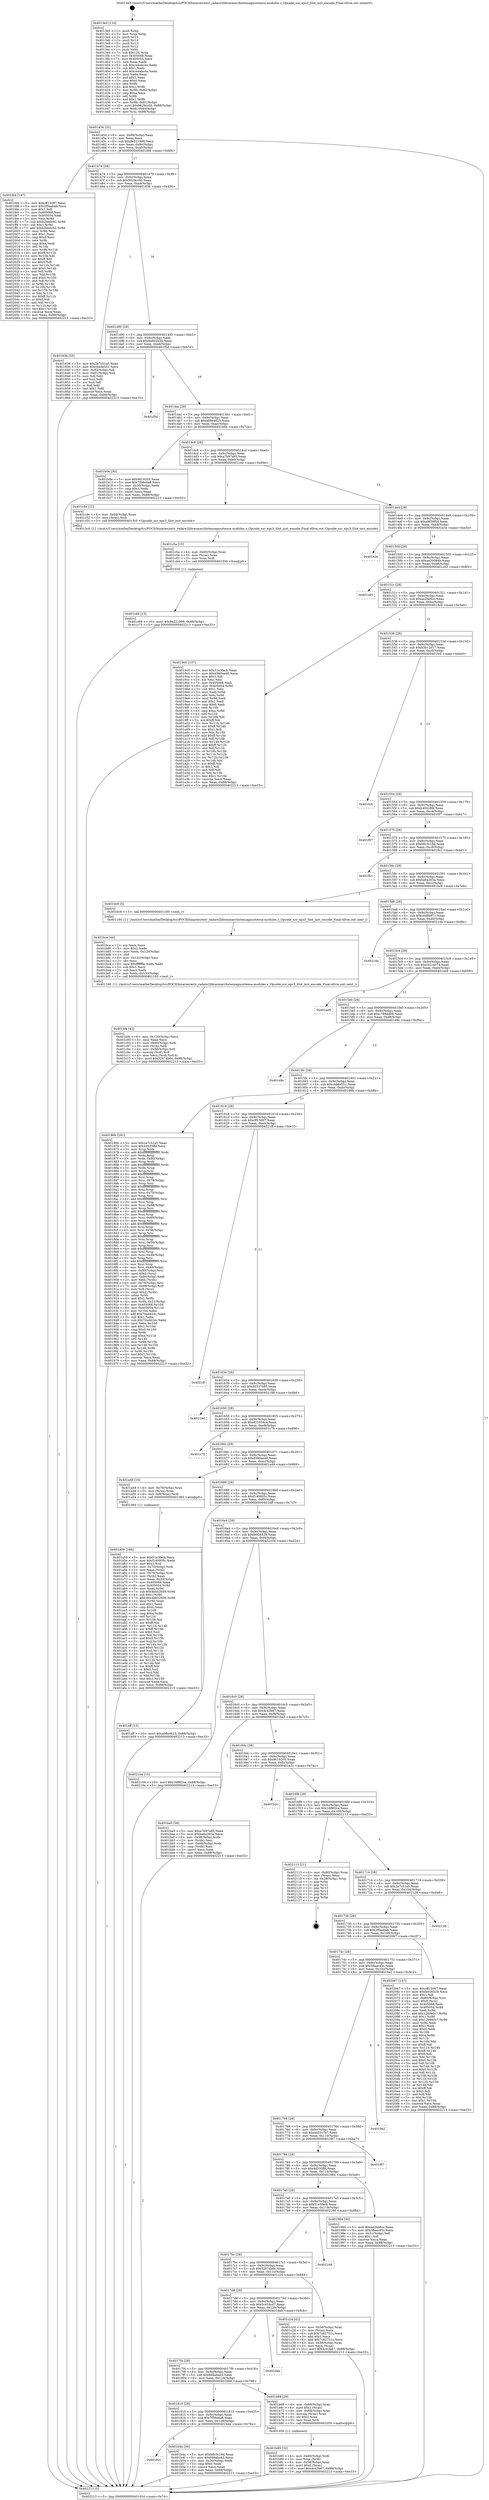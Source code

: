 digraph "0x4013e0" {
  label = "0x4013e0 (/mnt/c/Users/mathe/Desktop/tcc/POCII/binaries/extr_radare2librasmarchxtensagnuxtensa-modules.c_Opcode_xsr_epc3_Slot_inst_encode_Final-ollvm.out::main(0))"
  labelloc = "t"
  node[shape=record]

  Entry [label="",width=0.3,height=0.3,shape=circle,fillcolor=black,style=filled]
  "0x401454" [label="{
     0x401454 [32]\l
     | [instrs]\l
     &nbsp;&nbsp;0x401454 \<+6\>: mov -0x88(%rbp),%eax\l
     &nbsp;&nbsp;0x40145a \<+2\>: mov %eax,%ecx\l
     &nbsp;&nbsp;0x40145c \<+6\>: sub $0x8e221999,%ecx\l
     &nbsp;&nbsp;0x401462 \<+6\>: mov %eax,-0x9c(%rbp)\l
     &nbsp;&nbsp;0x401468 \<+6\>: mov %ecx,-0xa0(%rbp)\l
     &nbsp;&nbsp;0x40146e \<+6\>: je 0000000000401fd4 \<main+0xbf4\>\l
  }"]
  "0x401fd4" [label="{
     0x401fd4 [147]\l
     | [instrs]\l
     &nbsp;&nbsp;0x401fd4 \<+5\>: mov $0xcff15097,%eax\l
     &nbsp;&nbsp;0x401fd9 \<+5\>: mov $0x2f0aabab,%ecx\l
     &nbsp;&nbsp;0x401fde \<+2\>: mov $0x1,%dl\l
     &nbsp;&nbsp;0x401fe0 \<+7\>: mov 0x405068,%esi\l
     &nbsp;&nbsp;0x401fe7 \<+7\>: mov 0x405054,%edi\l
     &nbsp;&nbsp;0x401fee \<+3\>: mov %esi,%r8d\l
     &nbsp;&nbsp;0x401ff1 \<+7\>: sub $0xb2bbdcb2,%r8d\l
     &nbsp;&nbsp;0x401ff8 \<+4\>: sub $0x1,%r8d\l
     &nbsp;&nbsp;0x401ffc \<+7\>: add $0xb2bbdcb2,%r8d\l
     &nbsp;&nbsp;0x402003 \<+4\>: imul %r8d,%esi\l
     &nbsp;&nbsp;0x402007 \<+3\>: and $0x1,%esi\l
     &nbsp;&nbsp;0x40200a \<+3\>: cmp $0x0,%esi\l
     &nbsp;&nbsp;0x40200d \<+4\>: sete %r9b\l
     &nbsp;&nbsp;0x402011 \<+3\>: cmp $0xa,%edi\l
     &nbsp;&nbsp;0x402014 \<+4\>: setl %r10b\l
     &nbsp;&nbsp;0x402018 \<+3\>: mov %r9b,%r11b\l
     &nbsp;&nbsp;0x40201b \<+4\>: xor $0xff,%r11b\l
     &nbsp;&nbsp;0x40201f \<+3\>: mov %r10b,%bl\l
     &nbsp;&nbsp;0x402022 \<+3\>: xor $0xff,%bl\l
     &nbsp;&nbsp;0x402025 \<+3\>: xor $0x0,%dl\l
     &nbsp;&nbsp;0x402028 \<+3\>: mov %r11b,%r14b\l
     &nbsp;&nbsp;0x40202b \<+4\>: and $0x0,%r14b\l
     &nbsp;&nbsp;0x40202f \<+3\>: and %dl,%r9b\l
     &nbsp;&nbsp;0x402032 \<+3\>: mov %bl,%r15b\l
     &nbsp;&nbsp;0x402035 \<+4\>: and $0x0,%r15b\l
     &nbsp;&nbsp;0x402039 \<+3\>: and %dl,%r10b\l
     &nbsp;&nbsp;0x40203c \<+3\>: or %r9b,%r14b\l
     &nbsp;&nbsp;0x40203f \<+3\>: or %r10b,%r15b\l
     &nbsp;&nbsp;0x402042 \<+3\>: xor %r15b,%r14b\l
     &nbsp;&nbsp;0x402045 \<+3\>: or %bl,%r11b\l
     &nbsp;&nbsp;0x402048 \<+4\>: xor $0xff,%r11b\l
     &nbsp;&nbsp;0x40204c \<+3\>: or $0x0,%dl\l
     &nbsp;&nbsp;0x40204f \<+3\>: and %dl,%r11b\l
     &nbsp;&nbsp;0x402052 \<+3\>: or %r11b,%r14b\l
     &nbsp;&nbsp;0x402055 \<+4\>: test $0x1,%r14b\l
     &nbsp;&nbsp;0x402059 \<+3\>: cmovne %ecx,%eax\l
     &nbsp;&nbsp;0x40205c \<+6\>: mov %eax,-0x88(%rbp)\l
     &nbsp;&nbsp;0x402062 \<+5\>: jmp 0000000000402213 \<main+0xe33\>\l
  }"]
  "0x401474" [label="{
     0x401474 [28]\l
     | [instrs]\l
     &nbsp;&nbsp;0x401474 \<+5\>: jmp 0000000000401479 \<main+0x99\>\l
     &nbsp;&nbsp;0x401479 \<+6\>: mov -0x9c(%rbp),%eax\l
     &nbsp;&nbsp;0x40147f \<+5\>: sub $0x9629cc60,%eax\l
     &nbsp;&nbsp;0x401484 \<+6\>: mov %eax,-0xa4(%rbp)\l
     &nbsp;&nbsp;0x40148a \<+6\>: je 0000000000401836 \<main+0x456\>\l
  }"]
  Exit [label="",width=0.3,height=0.3,shape=circle,fillcolor=black,style=filled,peripheries=2]
  "0x401836" [label="{
     0x401836 [53]\l
     | [instrs]\l
     &nbsp;&nbsp;0x401836 \<+5\>: mov $0x2e7c51a5,%eax\l
     &nbsp;&nbsp;0x40183b \<+5\>: mov $0xcbbde551,%ecx\l
     &nbsp;&nbsp;0x401840 \<+6\>: mov -0x82(%rbp),%dl\l
     &nbsp;&nbsp;0x401846 \<+7\>: mov -0x81(%rbp),%sil\l
     &nbsp;&nbsp;0x40184d \<+3\>: mov %dl,%dil\l
     &nbsp;&nbsp;0x401850 \<+3\>: and %sil,%dil\l
     &nbsp;&nbsp;0x401853 \<+3\>: xor %sil,%dl\l
     &nbsp;&nbsp;0x401856 \<+3\>: or %dl,%dil\l
     &nbsp;&nbsp;0x401859 \<+4\>: test $0x1,%dil\l
     &nbsp;&nbsp;0x40185d \<+3\>: cmovne %ecx,%eax\l
     &nbsp;&nbsp;0x401860 \<+6\>: mov %eax,-0x88(%rbp)\l
     &nbsp;&nbsp;0x401866 \<+5\>: jmp 0000000000402213 \<main+0xe33\>\l
  }"]
  "0x401490" [label="{
     0x401490 [28]\l
     | [instrs]\l
     &nbsp;&nbsp;0x401490 \<+5\>: jmp 0000000000401495 \<main+0xb5\>\l
     &nbsp;&nbsp;0x401495 \<+6\>: mov -0x9c(%rbp),%eax\l
     &nbsp;&nbsp;0x40149b \<+5\>: sub $0x9a802b3b,%eax\l
     &nbsp;&nbsp;0x4014a0 \<+6\>: mov %eax,-0xa8(%rbp)\l
     &nbsp;&nbsp;0x4014a6 \<+6\>: je 0000000000401f5d \<main+0xb7d\>\l
  }"]
  "0x402213" [label="{
     0x402213 [5]\l
     | [instrs]\l
     &nbsp;&nbsp;0x402213 \<+5\>: jmp 0000000000401454 \<main+0x74\>\l
  }"]
  "0x4013e0" [label="{
     0x4013e0 [116]\l
     | [instrs]\l
     &nbsp;&nbsp;0x4013e0 \<+1\>: push %rbp\l
     &nbsp;&nbsp;0x4013e1 \<+3\>: mov %rsp,%rbp\l
     &nbsp;&nbsp;0x4013e4 \<+2\>: push %r15\l
     &nbsp;&nbsp;0x4013e6 \<+2\>: push %r14\l
     &nbsp;&nbsp;0x4013e8 \<+2\>: push %r13\l
     &nbsp;&nbsp;0x4013ea \<+2\>: push %r12\l
     &nbsp;&nbsp;0x4013ec \<+1\>: push %rbx\l
     &nbsp;&nbsp;0x4013ed \<+7\>: sub $0x128,%rsp\l
     &nbsp;&nbsp;0x4013f4 \<+7\>: mov 0x405068,%eax\l
     &nbsp;&nbsp;0x4013fb \<+7\>: mov 0x405054,%ecx\l
     &nbsp;&nbsp;0x401402 \<+2\>: mov %eax,%edx\l
     &nbsp;&nbsp;0x401404 \<+6\>: sub $0xce4abc4a,%edx\l
     &nbsp;&nbsp;0x40140a \<+3\>: sub $0x1,%edx\l
     &nbsp;&nbsp;0x40140d \<+6\>: add $0xce4abc4a,%edx\l
     &nbsp;&nbsp;0x401413 \<+3\>: imul %edx,%eax\l
     &nbsp;&nbsp;0x401416 \<+3\>: and $0x1,%eax\l
     &nbsp;&nbsp;0x401419 \<+3\>: cmp $0x0,%eax\l
     &nbsp;&nbsp;0x40141c \<+4\>: sete %r8b\l
     &nbsp;&nbsp;0x401420 \<+4\>: and $0x1,%r8b\l
     &nbsp;&nbsp;0x401424 \<+7\>: mov %r8b,-0x82(%rbp)\l
     &nbsp;&nbsp;0x40142b \<+3\>: cmp $0xa,%ecx\l
     &nbsp;&nbsp;0x40142e \<+4\>: setl %r8b\l
     &nbsp;&nbsp;0x401432 \<+4\>: and $0x1,%r8b\l
     &nbsp;&nbsp;0x401436 \<+7\>: mov %r8b,-0x81(%rbp)\l
     &nbsp;&nbsp;0x40143d \<+10\>: movl $0x9629cc60,-0x88(%rbp)\l
     &nbsp;&nbsp;0x401447 \<+6\>: mov %edi,-0x8c(%rbp)\l
     &nbsp;&nbsp;0x40144d \<+7\>: mov %rsi,-0x98(%rbp)\l
  }"]
  "0x401c69" [label="{
     0x401c69 [15]\l
     | [instrs]\l
     &nbsp;&nbsp;0x401c69 \<+10\>: movl $0x8e221999,-0x88(%rbp)\l
     &nbsp;&nbsp;0x401c73 \<+5\>: jmp 0000000000402213 \<main+0xe33\>\l
  }"]
  "0x401f5d" [label="{
     0x401f5d\l
  }", style=dashed]
  "0x4014ac" [label="{
     0x4014ac [28]\l
     | [instrs]\l
     &nbsp;&nbsp;0x4014ac \<+5\>: jmp 00000000004014b1 \<main+0xd1\>\l
     &nbsp;&nbsp;0x4014b1 \<+6\>: mov -0x9c(%rbp),%eax\l
     &nbsp;&nbsp;0x4014b7 \<+5\>: sub $0xa08e4623,%eax\l
     &nbsp;&nbsp;0x4014bc \<+6\>: mov %eax,-0xac(%rbp)\l
     &nbsp;&nbsp;0x4014c2 \<+6\>: je 0000000000401b0e \<main+0x72e\>\l
  }"]
  "0x401c5a" [label="{
     0x401c5a [15]\l
     | [instrs]\l
     &nbsp;&nbsp;0x401c5a \<+4\>: mov -0x60(%rbp),%rax\l
     &nbsp;&nbsp;0x401c5e \<+3\>: mov (%rax),%rax\l
     &nbsp;&nbsp;0x401c61 \<+3\>: mov %rax,%rdi\l
     &nbsp;&nbsp;0x401c64 \<+5\>: call 0000000000401030 \<free@plt\>\l
     | [calls]\l
     &nbsp;&nbsp;0x401030 \{1\} (unknown)\l
  }"]
  "0x401b0e" [label="{
     0x401b0e [30]\l
     | [instrs]\l
     &nbsp;&nbsp;0x401b0e \<+5\>: mov $0x9619205,%eax\l
     &nbsp;&nbsp;0x401b13 \<+5\>: mov $0x7f56e6a8,%ecx\l
     &nbsp;&nbsp;0x401b18 \<+3\>: mov -0x30(%rbp),%edx\l
     &nbsp;&nbsp;0x401b1b \<+3\>: cmp $0x1,%edx\l
     &nbsp;&nbsp;0x401b1e \<+3\>: cmovl %ecx,%eax\l
     &nbsp;&nbsp;0x401b21 \<+6\>: mov %eax,-0x88(%rbp)\l
     &nbsp;&nbsp;0x401b27 \<+5\>: jmp 0000000000402213 \<main+0xe33\>\l
  }"]
  "0x4014c8" [label="{
     0x4014c8 [28]\l
     | [instrs]\l
     &nbsp;&nbsp;0x4014c8 \<+5\>: jmp 00000000004014cd \<main+0xed\>\l
     &nbsp;&nbsp;0x4014cd \<+6\>: mov -0x9c(%rbp),%eax\l
     &nbsp;&nbsp;0x4014d3 \<+5\>: sub $0xa7b97a85,%eax\l
     &nbsp;&nbsp;0x4014d8 \<+6\>: mov %eax,-0xb0(%rbp)\l
     &nbsp;&nbsp;0x4014de \<+6\>: je 0000000000401c4e \<main+0x86e\>\l
  }"]
  "0x401bfa" [label="{
     0x401bfa [42]\l
     | [instrs]\l
     &nbsp;&nbsp;0x401bfa \<+6\>: mov -0x130(%rbp),%ecx\l
     &nbsp;&nbsp;0x401c00 \<+3\>: imul %eax,%ecx\l
     &nbsp;&nbsp;0x401c03 \<+4\>: mov -0x60(%rbp),%rdi\l
     &nbsp;&nbsp;0x401c07 \<+3\>: mov (%rdi),%rdi\l
     &nbsp;&nbsp;0x401c0a \<+4\>: mov -0x58(%rbp),%r8\l
     &nbsp;&nbsp;0x401c0e \<+3\>: movslq (%r8),%r8\l
     &nbsp;&nbsp;0x401c11 \<+4\>: mov %ecx,(%rdi,%r8,4)\l
     &nbsp;&nbsp;0x401c15 \<+10\>: movl $0x52674b6c,-0x88(%rbp)\l
     &nbsp;&nbsp;0x401c1f \<+5\>: jmp 0000000000402213 \<main+0xe33\>\l
  }"]
  "0x401c4e" [label="{
     0x401c4e [12]\l
     | [instrs]\l
     &nbsp;&nbsp;0x401c4e \<+4\>: mov -0x60(%rbp),%rax\l
     &nbsp;&nbsp;0x401c52 \<+3\>: mov (%rax),%rdi\l
     &nbsp;&nbsp;0x401c55 \<+5\>: call 00000000004013c0 \<Opcode_xsr_epc3_Slot_inst_encode\>\l
     | [calls]\l
     &nbsp;&nbsp;0x4013c0 \{1\} (/mnt/c/Users/mathe/Desktop/tcc/POCII/binaries/extr_radare2librasmarchxtensagnuxtensa-modules.c_Opcode_xsr_epc3_Slot_inst_encode_Final-ollvm.out::Opcode_xsr_epc3_Slot_inst_encode)\l
  }"]
  "0x4014e4" [label="{
     0x4014e4 [28]\l
     | [instrs]\l
     &nbsp;&nbsp;0x4014e4 \<+5\>: jmp 00000000004014e9 \<main+0x109\>\l
     &nbsp;&nbsp;0x4014e9 \<+6\>: mov -0x9c(%rbp),%eax\l
     &nbsp;&nbsp;0x4014ef \<+5\>: sub $0xa9f38f5d,%eax\l
     &nbsp;&nbsp;0x4014f4 \<+6\>: mov %eax,-0xb4(%rbp)\l
     &nbsp;&nbsp;0x4014fa \<+6\>: je 0000000000401e3e \<main+0xa5e\>\l
  }"]
  "0x401bce" [label="{
     0x401bce [44]\l
     | [instrs]\l
     &nbsp;&nbsp;0x401bce \<+2\>: xor %ecx,%ecx\l
     &nbsp;&nbsp;0x401bd0 \<+5\>: mov $0x2,%edx\l
     &nbsp;&nbsp;0x401bd5 \<+6\>: mov %edx,-0x12c(%rbp)\l
     &nbsp;&nbsp;0x401bdb \<+1\>: cltd\l
     &nbsp;&nbsp;0x401bdc \<+6\>: mov -0x12c(%rbp),%esi\l
     &nbsp;&nbsp;0x401be2 \<+2\>: idiv %esi\l
     &nbsp;&nbsp;0x401be4 \<+6\>: imul $0xfffffffe,%edx,%edx\l
     &nbsp;&nbsp;0x401bea \<+3\>: sub $0x1,%ecx\l
     &nbsp;&nbsp;0x401bed \<+2\>: sub %ecx,%edx\l
     &nbsp;&nbsp;0x401bef \<+6\>: mov %edx,-0x130(%rbp)\l
     &nbsp;&nbsp;0x401bf5 \<+5\>: call 0000000000401160 \<next_i\>\l
     | [calls]\l
     &nbsp;&nbsp;0x401160 \{1\} (/mnt/c/Users/mathe/Desktop/tcc/POCII/binaries/extr_radare2librasmarchxtensagnuxtensa-modules.c_Opcode_xsr_epc3_Slot_inst_encode_Final-ollvm.out::next_i)\l
  }"]
  "0x401e3e" [label="{
     0x401e3e\l
  }", style=dashed]
  "0x401500" [label="{
     0x401500 [28]\l
     | [instrs]\l
     &nbsp;&nbsp;0x401500 \<+5\>: jmp 0000000000401505 \<main+0x125\>\l
     &nbsp;&nbsp;0x401505 \<+6\>: mov -0x9c(%rbp),%eax\l
     &nbsp;&nbsp;0x40150b \<+5\>: sub $0xae20084b,%eax\l
     &nbsp;&nbsp;0x401510 \<+6\>: mov %eax,-0xb8(%rbp)\l
     &nbsp;&nbsp;0x401516 \<+6\>: je 0000000000401cd3 \<main+0x8f3\>\l
  }"]
  "0x401b85" [label="{
     0x401b85 [32]\l
     | [instrs]\l
     &nbsp;&nbsp;0x401b85 \<+4\>: mov -0x60(%rbp),%rdi\l
     &nbsp;&nbsp;0x401b89 \<+3\>: mov %rax,(%rdi)\l
     &nbsp;&nbsp;0x401b8c \<+4\>: mov -0x58(%rbp),%rax\l
     &nbsp;&nbsp;0x401b90 \<+6\>: movl $0x0,(%rax)\l
     &nbsp;&nbsp;0x401b96 \<+10\>: movl $0x4c43b67,-0x88(%rbp)\l
     &nbsp;&nbsp;0x401ba0 \<+5\>: jmp 0000000000402213 \<main+0xe33\>\l
  }"]
  "0x401cd3" [label="{
     0x401cd3\l
  }", style=dashed]
  "0x40151c" [label="{
     0x40151c [28]\l
     | [instrs]\l
     &nbsp;&nbsp;0x40151c \<+5\>: jmp 0000000000401521 \<main+0x141\>\l
     &nbsp;&nbsp;0x401521 \<+6\>: mov -0x9c(%rbp),%eax\l
     &nbsp;&nbsp;0x401527 \<+5\>: sub $0xae2bb6cc,%eax\l
     &nbsp;&nbsp;0x40152c \<+6\>: mov %eax,-0xbc(%rbp)\l
     &nbsp;&nbsp;0x401532 \<+6\>: je 00000000004019c0 \<main+0x5e0\>\l
  }"]
  "0x40182c" [label="{
     0x40182c\l
  }", style=dashed]
  "0x4019c0" [label="{
     0x4019c0 [137]\l
     | [instrs]\l
     &nbsp;&nbsp;0x4019c0 \<+5\>: mov $0x51e3facb,%eax\l
     &nbsp;&nbsp;0x4019c5 \<+5\>: mov $0xd390aa48,%ecx\l
     &nbsp;&nbsp;0x4019ca \<+2\>: mov $0x1,%dl\l
     &nbsp;&nbsp;0x4019cc \<+2\>: xor %esi,%esi\l
     &nbsp;&nbsp;0x4019ce \<+7\>: mov 0x405068,%edi\l
     &nbsp;&nbsp;0x4019d5 \<+8\>: mov 0x405054,%r8d\l
     &nbsp;&nbsp;0x4019dd \<+3\>: sub $0x1,%esi\l
     &nbsp;&nbsp;0x4019e0 \<+3\>: mov %edi,%r9d\l
     &nbsp;&nbsp;0x4019e3 \<+3\>: add %esi,%r9d\l
     &nbsp;&nbsp;0x4019e6 \<+4\>: imul %r9d,%edi\l
     &nbsp;&nbsp;0x4019ea \<+3\>: and $0x1,%edi\l
     &nbsp;&nbsp;0x4019ed \<+3\>: cmp $0x0,%edi\l
     &nbsp;&nbsp;0x4019f0 \<+4\>: sete %r10b\l
     &nbsp;&nbsp;0x4019f4 \<+4\>: cmp $0xa,%r8d\l
     &nbsp;&nbsp;0x4019f8 \<+4\>: setl %r11b\l
     &nbsp;&nbsp;0x4019fc \<+3\>: mov %r10b,%bl\l
     &nbsp;&nbsp;0x4019ff \<+3\>: xor $0xff,%bl\l
     &nbsp;&nbsp;0x401a02 \<+3\>: mov %r11b,%r14b\l
     &nbsp;&nbsp;0x401a05 \<+4\>: xor $0xff,%r14b\l
     &nbsp;&nbsp;0x401a09 \<+3\>: xor $0x1,%dl\l
     &nbsp;&nbsp;0x401a0c \<+3\>: mov %bl,%r15b\l
     &nbsp;&nbsp;0x401a0f \<+4\>: and $0xff,%r15b\l
     &nbsp;&nbsp;0x401a13 \<+3\>: and %dl,%r10b\l
     &nbsp;&nbsp;0x401a16 \<+3\>: mov %r14b,%r12b\l
     &nbsp;&nbsp;0x401a19 \<+4\>: and $0xff,%r12b\l
     &nbsp;&nbsp;0x401a1d \<+3\>: and %dl,%r11b\l
     &nbsp;&nbsp;0x401a20 \<+3\>: or %r10b,%r15b\l
     &nbsp;&nbsp;0x401a23 \<+3\>: or %r11b,%r12b\l
     &nbsp;&nbsp;0x401a26 \<+3\>: xor %r12b,%r15b\l
     &nbsp;&nbsp;0x401a29 \<+3\>: or %r14b,%bl\l
     &nbsp;&nbsp;0x401a2c \<+3\>: xor $0xff,%bl\l
     &nbsp;&nbsp;0x401a2f \<+3\>: or $0x1,%dl\l
     &nbsp;&nbsp;0x401a32 \<+2\>: and %dl,%bl\l
     &nbsp;&nbsp;0x401a34 \<+3\>: or %bl,%r15b\l
     &nbsp;&nbsp;0x401a37 \<+4\>: test $0x1,%r15b\l
     &nbsp;&nbsp;0x401a3b \<+3\>: cmovne %ecx,%eax\l
     &nbsp;&nbsp;0x401a3e \<+6\>: mov %eax,-0x88(%rbp)\l
     &nbsp;&nbsp;0x401a44 \<+5\>: jmp 0000000000402213 \<main+0xe33\>\l
  }"]
  "0x401538" [label="{
     0x401538 [28]\l
     | [instrs]\l
     &nbsp;&nbsp;0x401538 \<+5\>: jmp 000000000040153d \<main+0x15d\>\l
     &nbsp;&nbsp;0x40153d \<+6\>: mov -0x9c(%rbp),%eax\l
     &nbsp;&nbsp;0x401543 \<+5\>: sub $0xb3b12d17,%eax\l
     &nbsp;&nbsp;0x401548 \<+6\>: mov %eax,-0xc0(%rbp)\l
     &nbsp;&nbsp;0x40154e \<+6\>: je 0000000000401fc0 \<main+0xbe0\>\l
  }"]
  "0x401b4a" [label="{
     0x401b4a [30]\l
     | [instrs]\l
     &nbsp;&nbsp;0x401b4a \<+5\>: mov $0xb8c3c16d,%eax\l
     &nbsp;&nbsp;0x401b4f \<+5\>: mov $0x668aba43,%ecx\l
     &nbsp;&nbsp;0x401b54 \<+3\>: mov -0x30(%rbp),%edx\l
     &nbsp;&nbsp;0x401b57 \<+3\>: cmp $0x0,%edx\l
     &nbsp;&nbsp;0x401b5a \<+3\>: cmove %ecx,%eax\l
     &nbsp;&nbsp;0x401b5d \<+6\>: mov %eax,-0x88(%rbp)\l
     &nbsp;&nbsp;0x401b63 \<+5\>: jmp 0000000000402213 \<main+0xe33\>\l
  }"]
  "0x401fc0" [label="{
     0x401fc0\l
  }", style=dashed]
  "0x401554" [label="{
     0x401554 [28]\l
     | [instrs]\l
     &nbsp;&nbsp;0x401554 \<+5\>: jmp 0000000000401559 \<main+0x179\>\l
     &nbsp;&nbsp;0x401559 \<+6\>: mov -0x9c(%rbp),%eax\l
     &nbsp;&nbsp;0x40155f \<+5\>: sub $0xb40428fe,%eax\l
     &nbsp;&nbsp;0x401564 \<+6\>: mov %eax,-0xc4(%rbp)\l
     &nbsp;&nbsp;0x40156a \<+6\>: je 0000000000401f07 \<main+0xb27\>\l
  }"]
  "0x401810" [label="{
     0x401810 [28]\l
     | [instrs]\l
     &nbsp;&nbsp;0x401810 \<+5\>: jmp 0000000000401815 \<main+0x435\>\l
     &nbsp;&nbsp;0x401815 \<+6\>: mov -0x9c(%rbp),%eax\l
     &nbsp;&nbsp;0x40181b \<+5\>: sub $0x7f56e6a8,%eax\l
     &nbsp;&nbsp;0x401820 \<+6\>: mov %eax,-0x128(%rbp)\l
     &nbsp;&nbsp;0x401826 \<+6\>: je 0000000000401b4a \<main+0x76a\>\l
  }"]
  "0x401f07" [label="{
     0x401f07\l
  }", style=dashed]
  "0x401570" [label="{
     0x401570 [28]\l
     | [instrs]\l
     &nbsp;&nbsp;0x401570 \<+5\>: jmp 0000000000401575 \<main+0x195\>\l
     &nbsp;&nbsp;0x401575 \<+6\>: mov -0x9c(%rbp),%eax\l
     &nbsp;&nbsp;0x40157b \<+5\>: sub $0xb8c3c16d,%eax\l
     &nbsp;&nbsp;0x401580 \<+6\>: mov %eax,-0xc8(%rbp)\l
     &nbsp;&nbsp;0x401586 \<+6\>: je 0000000000401fb1 \<main+0xbd1\>\l
  }"]
  "0x401b68" [label="{
     0x401b68 [29]\l
     | [instrs]\l
     &nbsp;&nbsp;0x401b68 \<+4\>: mov -0x68(%rbp),%rax\l
     &nbsp;&nbsp;0x401b6c \<+6\>: movl $0x1,(%rax)\l
     &nbsp;&nbsp;0x401b72 \<+4\>: mov -0x68(%rbp),%rax\l
     &nbsp;&nbsp;0x401b76 \<+3\>: movslq (%rax),%rax\l
     &nbsp;&nbsp;0x401b79 \<+4\>: shl $0x2,%rax\l
     &nbsp;&nbsp;0x401b7d \<+3\>: mov %rax,%rdi\l
     &nbsp;&nbsp;0x401b80 \<+5\>: call 0000000000401050 \<malloc@plt\>\l
     | [calls]\l
     &nbsp;&nbsp;0x401050 \{1\} (unknown)\l
  }"]
  "0x401fb1" [label="{
     0x401fb1\l
  }", style=dashed]
  "0x40158c" [label="{
     0x40158c [28]\l
     | [instrs]\l
     &nbsp;&nbsp;0x40158c \<+5\>: jmp 0000000000401591 \<main+0x1b1\>\l
     &nbsp;&nbsp;0x401591 \<+6\>: mov -0x9c(%rbp),%eax\l
     &nbsp;&nbsp;0x401597 \<+5\>: sub $0xba6a303a,%eax\l
     &nbsp;&nbsp;0x40159c \<+6\>: mov %eax,-0xcc(%rbp)\l
     &nbsp;&nbsp;0x4015a2 \<+6\>: je 0000000000401bc9 \<main+0x7e9\>\l
  }"]
  "0x4017f4" [label="{
     0x4017f4 [28]\l
     | [instrs]\l
     &nbsp;&nbsp;0x4017f4 \<+5\>: jmp 00000000004017f9 \<main+0x419\>\l
     &nbsp;&nbsp;0x4017f9 \<+6\>: mov -0x9c(%rbp),%eax\l
     &nbsp;&nbsp;0x4017ff \<+5\>: sub $0x668aba43,%eax\l
     &nbsp;&nbsp;0x401804 \<+6\>: mov %eax,-0x124(%rbp)\l
     &nbsp;&nbsp;0x40180a \<+6\>: je 0000000000401b68 \<main+0x788\>\l
  }"]
  "0x401bc9" [label="{
     0x401bc9 [5]\l
     | [instrs]\l
     &nbsp;&nbsp;0x401bc9 \<+5\>: call 0000000000401160 \<next_i\>\l
     | [calls]\l
     &nbsp;&nbsp;0x401160 \{1\} (/mnt/c/Users/mathe/Desktop/tcc/POCII/binaries/extr_radare2librasmarchxtensagnuxtensa-modules.c_Opcode_xsr_epc3_Slot_inst_encode_Final-ollvm.out::next_i)\l
  }"]
  "0x4015a8" [label="{
     0x4015a8 [28]\l
     | [instrs]\l
     &nbsp;&nbsp;0x4015a8 \<+5\>: jmp 00000000004015ad \<main+0x1cd\>\l
     &nbsp;&nbsp;0x4015ad \<+6\>: mov -0x9c(%rbp),%eax\l
     &nbsp;&nbsp;0x4015b3 \<+5\>: sub $0xc0d8b971,%eax\l
     &nbsp;&nbsp;0x4015b8 \<+6\>: mov %eax,-0xd0(%rbp)\l
     &nbsp;&nbsp;0x4015be \<+6\>: je 00000000004021da \<main+0xdfa\>\l
  }"]
  "0x401dab" [label="{
     0x401dab\l
  }", style=dashed]
  "0x4021da" [label="{
     0x4021da\l
  }", style=dashed]
  "0x4015c4" [label="{
     0x4015c4 [28]\l
     | [instrs]\l
     &nbsp;&nbsp;0x4015c4 \<+5\>: jmp 00000000004015c9 \<main+0x1e9\>\l
     &nbsp;&nbsp;0x4015c9 \<+6\>: mov -0x9c(%rbp),%eax\l
     &nbsp;&nbsp;0x4015cf \<+5\>: sub $0xc51c4074,%eax\l
     &nbsp;&nbsp;0x4015d4 \<+6\>: mov %eax,-0xd4(%rbp)\l
     &nbsp;&nbsp;0x4015da \<+6\>: je 0000000000401ee9 \<main+0xb09\>\l
  }"]
  "0x4017d8" [label="{
     0x4017d8 [28]\l
     | [instrs]\l
     &nbsp;&nbsp;0x4017d8 \<+5\>: jmp 00000000004017dd \<main+0x3fd\>\l
     &nbsp;&nbsp;0x4017dd \<+6\>: mov -0x9c(%rbp),%eax\l
     &nbsp;&nbsp;0x4017e3 \<+5\>: sub $0x5c414cd7,%eax\l
     &nbsp;&nbsp;0x4017e8 \<+6\>: mov %eax,-0x120(%rbp)\l
     &nbsp;&nbsp;0x4017ee \<+6\>: je 0000000000401dab \<main+0x9cb\>\l
  }"]
  "0x401ee9" [label="{
     0x401ee9\l
  }", style=dashed]
  "0x4015e0" [label="{
     0x4015e0 [28]\l
     | [instrs]\l
     &nbsp;&nbsp;0x4015e0 \<+5\>: jmp 00000000004015e5 \<main+0x205\>\l
     &nbsp;&nbsp;0x4015e5 \<+6\>: mov -0x9c(%rbp),%eax\l
     &nbsp;&nbsp;0x4015eb \<+5\>: sub $0xc788dd08,%eax\l
     &nbsp;&nbsp;0x4015f0 \<+6\>: mov %eax,-0xd8(%rbp)\l
     &nbsp;&nbsp;0x4015f6 \<+6\>: je 0000000000401d9c \<main+0x9bc\>\l
  }"]
  "0x401c24" [label="{
     0x401c24 [42]\l
     | [instrs]\l
     &nbsp;&nbsp;0x401c24 \<+4\>: mov -0x58(%rbp),%rax\l
     &nbsp;&nbsp;0x401c28 \<+2\>: mov (%rax),%ecx\l
     &nbsp;&nbsp;0x401c2a \<+6\>: sub $0x7c62751c,%ecx\l
     &nbsp;&nbsp;0x401c30 \<+3\>: add $0x1,%ecx\l
     &nbsp;&nbsp;0x401c33 \<+6\>: add $0x7c62751c,%ecx\l
     &nbsp;&nbsp;0x401c39 \<+4\>: mov -0x58(%rbp),%rax\l
     &nbsp;&nbsp;0x401c3d \<+2\>: mov %ecx,(%rax)\l
     &nbsp;&nbsp;0x401c3f \<+10\>: movl $0x4c43b67,-0x88(%rbp)\l
     &nbsp;&nbsp;0x401c49 \<+5\>: jmp 0000000000402213 \<main+0xe33\>\l
  }"]
  "0x401d9c" [label="{
     0x401d9c\l
  }", style=dashed]
  "0x4015fc" [label="{
     0x4015fc [28]\l
     | [instrs]\l
     &nbsp;&nbsp;0x4015fc \<+5\>: jmp 0000000000401601 \<main+0x221\>\l
     &nbsp;&nbsp;0x401601 \<+6\>: mov -0x9c(%rbp),%eax\l
     &nbsp;&nbsp;0x401607 \<+5\>: sub $0xcbbde551,%eax\l
     &nbsp;&nbsp;0x40160c \<+6\>: mov %eax,-0xdc(%rbp)\l
     &nbsp;&nbsp;0x401612 \<+6\>: je 000000000040186b \<main+0x48b\>\l
  }"]
  "0x4017bc" [label="{
     0x4017bc [28]\l
     | [instrs]\l
     &nbsp;&nbsp;0x4017bc \<+5\>: jmp 00000000004017c1 \<main+0x3e1\>\l
     &nbsp;&nbsp;0x4017c1 \<+6\>: mov -0x9c(%rbp),%eax\l
     &nbsp;&nbsp;0x4017c7 \<+5\>: sub $0x52674b6c,%eax\l
     &nbsp;&nbsp;0x4017cc \<+6\>: mov %eax,-0x11c(%rbp)\l
     &nbsp;&nbsp;0x4017d2 \<+6\>: je 0000000000401c24 \<main+0x844\>\l
  }"]
  "0x40186b" [label="{
     0x40186b [281]\l
     | [instrs]\l
     &nbsp;&nbsp;0x40186b \<+5\>: mov $0x2e7c51a5,%eax\l
     &nbsp;&nbsp;0x401870 \<+5\>: mov $0x4d535ffd,%ecx\l
     &nbsp;&nbsp;0x401875 \<+3\>: mov %rsp,%rdx\l
     &nbsp;&nbsp;0x401878 \<+4\>: add $0xfffffffffffffff0,%rdx\l
     &nbsp;&nbsp;0x40187c \<+3\>: mov %rdx,%rsp\l
     &nbsp;&nbsp;0x40187f \<+4\>: mov %rdx,-0x80(%rbp)\l
     &nbsp;&nbsp;0x401883 \<+3\>: mov %rsp,%rdx\l
     &nbsp;&nbsp;0x401886 \<+4\>: add $0xfffffffffffffff0,%rdx\l
     &nbsp;&nbsp;0x40188a \<+3\>: mov %rdx,%rsp\l
     &nbsp;&nbsp;0x40188d \<+3\>: mov %rsp,%rsi\l
     &nbsp;&nbsp;0x401890 \<+4\>: add $0xfffffffffffffff0,%rsi\l
     &nbsp;&nbsp;0x401894 \<+3\>: mov %rsi,%rsp\l
     &nbsp;&nbsp;0x401897 \<+4\>: mov %rsi,-0x78(%rbp)\l
     &nbsp;&nbsp;0x40189b \<+3\>: mov %rsp,%rsi\l
     &nbsp;&nbsp;0x40189e \<+4\>: add $0xfffffffffffffff0,%rsi\l
     &nbsp;&nbsp;0x4018a2 \<+3\>: mov %rsi,%rsp\l
     &nbsp;&nbsp;0x4018a5 \<+4\>: mov %rsi,-0x70(%rbp)\l
     &nbsp;&nbsp;0x4018a9 \<+3\>: mov %rsp,%rsi\l
     &nbsp;&nbsp;0x4018ac \<+4\>: add $0xfffffffffffffff0,%rsi\l
     &nbsp;&nbsp;0x4018b0 \<+3\>: mov %rsi,%rsp\l
     &nbsp;&nbsp;0x4018b3 \<+4\>: mov %rsi,-0x68(%rbp)\l
     &nbsp;&nbsp;0x4018b7 \<+3\>: mov %rsp,%rsi\l
     &nbsp;&nbsp;0x4018ba \<+4\>: add $0xfffffffffffffff0,%rsi\l
     &nbsp;&nbsp;0x4018be \<+3\>: mov %rsi,%rsp\l
     &nbsp;&nbsp;0x4018c1 \<+4\>: mov %rsi,-0x60(%rbp)\l
     &nbsp;&nbsp;0x4018c5 \<+3\>: mov %rsp,%rsi\l
     &nbsp;&nbsp;0x4018c8 \<+4\>: add $0xfffffffffffffff0,%rsi\l
     &nbsp;&nbsp;0x4018cc \<+3\>: mov %rsi,%rsp\l
     &nbsp;&nbsp;0x4018cf \<+4\>: mov %rsi,-0x58(%rbp)\l
     &nbsp;&nbsp;0x4018d3 \<+3\>: mov %rsp,%rsi\l
     &nbsp;&nbsp;0x4018d6 \<+4\>: add $0xfffffffffffffff0,%rsi\l
     &nbsp;&nbsp;0x4018da \<+3\>: mov %rsi,%rsp\l
     &nbsp;&nbsp;0x4018dd \<+4\>: mov %rsi,-0x50(%rbp)\l
     &nbsp;&nbsp;0x4018e1 \<+3\>: mov %rsp,%rsi\l
     &nbsp;&nbsp;0x4018e4 \<+4\>: add $0xfffffffffffffff0,%rsi\l
     &nbsp;&nbsp;0x4018e8 \<+3\>: mov %rsi,%rsp\l
     &nbsp;&nbsp;0x4018eb \<+4\>: mov %rsi,-0x48(%rbp)\l
     &nbsp;&nbsp;0x4018ef \<+3\>: mov %rsp,%rsi\l
     &nbsp;&nbsp;0x4018f2 \<+4\>: add $0xfffffffffffffff0,%rsi\l
     &nbsp;&nbsp;0x4018f6 \<+3\>: mov %rsi,%rsp\l
     &nbsp;&nbsp;0x4018f9 \<+4\>: mov %rsi,-0x40(%rbp)\l
     &nbsp;&nbsp;0x4018fd \<+4\>: mov -0x80(%rbp),%rsi\l
     &nbsp;&nbsp;0x401901 \<+6\>: movl $0x0,(%rsi)\l
     &nbsp;&nbsp;0x401907 \<+6\>: mov -0x8c(%rbp),%edi\l
     &nbsp;&nbsp;0x40190d \<+2\>: mov %edi,(%rdx)\l
     &nbsp;&nbsp;0x40190f \<+4\>: mov -0x78(%rbp),%rsi\l
     &nbsp;&nbsp;0x401913 \<+7\>: mov -0x98(%rbp),%r8\l
     &nbsp;&nbsp;0x40191a \<+3\>: mov %r8,(%rsi)\l
     &nbsp;&nbsp;0x40191d \<+3\>: cmpl $0x2,(%rdx)\l
     &nbsp;&nbsp;0x401920 \<+4\>: setne %r9b\l
     &nbsp;&nbsp;0x401924 \<+4\>: and $0x1,%r9b\l
     &nbsp;&nbsp;0x401928 \<+4\>: mov %r9b,-0x31(%rbp)\l
     &nbsp;&nbsp;0x40192c \<+8\>: mov 0x405068,%r10d\l
     &nbsp;&nbsp;0x401934 \<+8\>: mov 0x405054,%r11d\l
     &nbsp;&nbsp;0x40193c \<+3\>: mov %r10d,%ebx\l
     &nbsp;&nbsp;0x40193f \<+6\>: add $0x70ad424c,%ebx\l
     &nbsp;&nbsp;0x401945 \<+3\>: sub $0x1,%ebx\l
     &nbsp;&nbsp;0x401948 \<+6\>: sub $0x70ad424c,%ebx\l
     &nbsp;&nbsp;0x40194e \<+4\>: imul %ebx,%r10d\l
     &nbsp;&nbsp;0x401952 \<+4\>: and $0x1,%r10d\l
     &nbsp;&nbsp;0x401956 \<+4\>: cmp $0x0,%r10d\l
     &nbsp;&nbsp;0x40195a \<+4\>: sete %r9b\l
     &nbsp;&nbsp;0x40195e \<+4\>: cmp $0xa,%r11d\l
     &nbsp;&nbsp;0x401962 \<+4\>: setl %r14b\l
     &nbsp;&nbsp;0x401966 \<+3\>: mov %r9b,%r15b\l
     &nbsp;&nbsp;0x401969 \<+3\>: and %r14b,%r15b\l
     &nbsp;&nbsp;0x40196c \<+3\>: xor %r14b,%r9b\l
     &nbsp;&nbsp;0x40196f \<+3\>: or %r9b,%r15b\l
     &nbsp;&nbsp;0x401972 \<+4\>: test $0x1,%r15b\l
     &nbsp;&nbsp;0x401976 \<+3\>: cmovne %ecx,%eax\l
     &nbsp;&nbsp;0x401979 \<+6\>: mov %eax,-0x88(%rbp)\l
     &nbsp;&nbsp;0x40197f \<+5\>: jmp 0000000000402213 \<main+0xe33\>\l
  }"]
  "0x401618" [label="{
     0x401618 [28]\l
     | [instrs]\l
     &nbsp;&nbsp;0x401618 \<+5\>: jmp 000000000040161d \<main+0x23d\>\l
     &nbsp;&nbsp;0x40161d \<+6\>: mov -0x9c(%rbp),%eax\l
     &nbsp;&nbsp;0x401623 \<+5\>: sub $0xcff15097,%eax\l
     &nbsp;&nbsp;0x401628 \<+6\>: mov %eax,-0xe0(%rbp)\l
     &nbsp;&nbsp;0x40162e \<+6\>: je 00000000004021ff \<main+0xe1f\>\l
  }"]
  "0x40216d" [label="{
     0x40216d\l
  }", style=dashed]
  "0x401a59" [label="{
     0x401a59 [166]\l
     | [instrs]\l
     &nbsp;&nbsp;0x401a59 \<+5\>: mov $0x51e3facb,%ecx\l
     &nbsp;&nbsp;0x401a5e \<+5\>: mov $0xf140005c,%edx\l
     &nbsp;&nbsp;0x401a63 \<+3\>: mov $0x1,%sil\l
     &nbsp;&nbsp;0x401a66 \<+4\>: mov -0x70(%rbp),%rdi\l
     &nbsp;&nbsp;0x401a6a \<+2\>: mov %eax,(%rdi)\l
     &nbsp;&nbsp;0x401a6c \<+4\>: mov -0x70(%rbp),%rdi\l
     &nbsp;&nbsp;0x401a70 \<+2\>: mov (%rdi),%eax\l
     &nbsp;&nbsp;0x401a72 \<+3\>: mov %eax,-0x30(%rbp)\l
     &nbsp;&nbsp;0x401a75 \<+7\>: mov 0x405068,%eax\l
     &nbsp;&nbsp;0x401a7c \<+8\>: mov 0x405054,%r8d\l
     &nbsp;&nbsp;0x401a84 \<+3\>: mov %eax,%r9d\l
     &nbsp;&nbsp;0x401a87 \<+7\>: sub $0x4bb52609,%r9d\l
     &nbsp;&nbsp;0x401a8e \<+4\>: sub $0x1,%r9d\l
     &nbsp;&nbsp;0x401a92 \<+7\>: add $0x4bb52609,%r9d\l
     &nbsp;&nbsp;0x401a99 \<+4\>: imul %r9d,%eax\l
     &nbsp;&nbsp;0x401a9d \<+3\>: and $0x1,%eax\l
     &nbsp;&nbsp;0x401aa0 \<+3\>: cmp $0x0,%eax\l
     &nbsp;&nbsp;0x401aa3 \<+4\>: sete %r10b\l
     &nbsp;&nbsp;0x401aa7 \<+4\>: cmp $0xa,%r8d\l
     &nbsp;&nbsp;0x401aab \<+4\>: setl %r11b\l
     &nbsp;&nbsp;0x401aaf \<+3\>: mov %r10b,%bl\l
     &nbsp;&nbsp;0x401ab2 \<+3\>: xor $0xff,%bl\l
     &nbsp;&nbsp;0x401ab5 \<+3\>: mov %r11b,%r14b\l
     &nbsp;&nbsp;0x401ab8 \<+4\>: xor $0xff,%r14b\l
     &nbsp;&nbsp;0x401abc \<+4\>: xor $0x0,%sil\l
     &nbsp;&nbsp;0x401ac0 \<+3\>: mov %bl,%r15b\l
     &nbsp;&nbsp;0x401ac3 \<+4\>: and $0x0,%r15b\l
     &nbsp;&nbsp;0x401ac7 \<+3\>: and %sil,%r10b\l
     &nbsp;&nbsp;0x401aca \<+3\>: mov %r14b,%r12b\l
     &nbsp;&nbsp;0x401acd \<+4\>: and $0x0,%r12b\l
     &nbsp;&nbsp;0x401ad1 \<+3\>: and %sil,%r11b\l
     &nbsp;&nbsp;0x401ad4 \<+3\>: or %r10b,%r15b\l
     &nbsp;&nbsp;0x401ad7 \<+3\>: or %r11b,%r12b\l
     &nbsp;&nbsp;0x401ada \<+3\>: xor %r12b,%r15b\l
     &nbsp;&nbsp;0x401add \<+3\>: or %r14b,%bl\l
     &nbsp;&nbsp;0x401ae0 \<+3\>: xor $0xff,%bl\l
     &nbsp;&nbsp;0x401ae3 \<+4\>: or $0x0,%sil\l
     &nbsp;&nbsp;0x401ae7 \<+3\>: and %sil,%bl\l
     &nbsp;&nbsp;0x401aea \<+3\>: or %bl,%r15b\l
     &nbsp;&nbsp;0x401aed \<+4\>: test $0x1,%r15b\l
     &nbsp;&nbsp;0x401af1 \<+3\>: cmovne %edx,%ecx\l
     &nbsp;&nbsp;0x401af4 \<+6\>: mov %ecx,-0x88(%rbp)\l
     &nbsp;&nbsp;0x401afa \<+5\>: jmp 0000000000402213 \<main+0xe33\>\l
  }"]
  "0x4021ff" [label="{
     0x4021ff\l
  }", style=dashed]
  "0x401634" [label="{
     0x401634 [28]\l
     | [instrs]\l
     &nbsp;&nbsp;0x401634 \<+5\>: jmp 0000000000401639 \<main+0x259\>\l
     &nbsp;&nbsp;0x401639 \<+6\>: mov -0x9c(%rbp),%eax\l
     &nbsp;&nbsp;0x40163f \<+5\>: sub $0xd0337695,%eax\l
     &nbsp;&nbsp;0x401644 \<+6\>: mov %eax,-0xe4(%rbp)\l
     &nbsp;&nbsp;0x40164a \<+6\>: je 000000000040219d \<main+0xdbd\>\l
  }"]
  "0x4017a0" [label="{
     0x4017a0 [28]\l
     | [instrs]\l
     &nbsp;&nbsp;0x4017a0 \<+5\>: jmp 00000000004017a5 \<main+0x3c5\>\l
     &nbsp;&nbsp;0x4017a5 \<+6\>: mov -0x9c(%rbp),%eax\l
     &nbsp;&nbsp;0x4017ab \<+5\>: sub $0x51e3facb,%eax\l
     &nbsp;&nbsp;0x4017b0 \<+6\>: mov %eax,-0x118(%rbp)\l
     &nbsp;&nbsp;0x4017b6 \<+6\>: je 000000000040216d \<main+0xd8d\>\l
  }"]
  "0x40219d" [label="{
     0x40219d\l
  }", style=dashed]
  "0x401650" [label="{
     0x401650 [28]\l
     | [instrs]\l
     &nbsp;&nbsp;0x401650 \<+5\>: jmp 0000000000401655 \<main+0x275\>\l
     &nbsp;&nbsp;0x401655 \<+6\>: mov -0x9c(%rbp),%eax\l
     &nbsp;&nbsp;0x40165b \<+5\>: sub $0xd31934ca,%eax\l
     &nbsp;&nbsp;0x401660 \<+6\>: mov %eax,-0xe8(%rbp)\l
     &nbsp;&nbsp;0x401666 \<+6\>: je 0000000000401c78 \<main+0x898\>\l
  }"]
  "0x401984" [label="{
     0x401984 [30]\l
     | [instrs]\l
     &nbsp;&nbsp;0x401984 \<+5\>: mov $0xae2bb6cc,%eax\l
     &nbsp;&nbsp;0x401989 \<+5\>: mov $0x38aac45c,%ecx\l
     &nbsp;&nbsp;0x40198e \<+3\>: mov -0x31(%rbp),%dl\l
     &nbsp;&nbsp;0x401991 \<+3\>: test $0x1,%dl\l
     &nbsp;&nbsp;0x401994 \<+3\>: cmovne %ecx,%eax\l
     &nbsp;&nbsp;0x401997 \<+6\>: mov %eax,-0x88(%rbp)\l
     &nbsp;&nbsp;0x40199d \<+5\>: jmp 0000000000402213 \<main+0xe33\>\l
  }"]
  "0x401c78" [label="{
     0x401c78\l
  }", style=dashed]
  "0x40166c" [label="{
     0x40166c [28]\l
     | [instrs]\l
     &nbsp;&nbsp;0x40166c \<+5\>: jmp 0000000000401671 \<main+0x291\>\l
     &nbsp;&nbsp;0x401671 \<+6\>: mov -0x9c(%rbp),%eax\l
     &nbsp;&nbsp;0x401677 \<+5\>: sub $0xd390aa48,%eax\l
     &nbsp;&nbsp;0x40167c \<+6\>: mov %eax,-0xec(%rbp)\l
     &nbsp;&nbsp;0x401682 \<+6\>: je 0000000000401a49 \<main+0x669\>\l
  }"]
  "0x401784" [label="{
     0x401784 [28]\l
     | [instrs]\l
     &nbsp;&nbsp;0x401784 \<+5\>: jmp 0000000000401789 \<main+0x3a9\>\l
     &nbsp;&nbsp;0x401789 \<+6\>: mov -0x9c(%rbp),%eax\l
     &nbsp;&nbsp;0x40178f \<+5\>: sub $0x4d535ffd,%eax\l
     &nbsp;&nbsp;0x401794 \<+6\>: mov %eax,-0x114(%rbp)\l
     &nbsp;&nbsp;0x40179a \<+6\>: je 0000000000401984 \<main+0x5a4\>\l
  }"]
  "0x401a49" [label="{
     0x401a49 [16]\l
     | [instrs]\l
     &nbsp;&nbsp;0x401a49 \<+4\>: mov -0x78(%rbp),%rax\l
     &nbsp;&nbsp;0x401a4d \<+3\>: mov (%rax),%rax\l
     &nbsp;&nbsp;0x401a50 \<+4\>: mov 0x8(%rax),%rdi\l
     &nbsp;&nbsp;0x401a54 \<+5\>: call 0000000000401060 \<atoi@plt\>\l
     | [calls]\l
     &nbsp;&nbsp;0x401060 \{1\} (unknown)\l
  }"]
  "0x401688" [label="{
     0x401688 [28]\l
     | [instrs]\l
     &nbsp;&nbsp;0x401688 \<+5\>: jmp 000000000040168d \<main+0x2ad\>\l
     &nbsp;&nbsp;0x40168d \<+6\>: mov -0x9c(%rbp),%eax\l
     &nbsp;&nbsp;0x401693 \<+5\>: sub $0xf140005c,%eax\l
     &nbsp;&nbsp;0x401698 \<+6\>: mov %eax,-0xf0(%rbp)\l
     &nbsp;&nbsp;0x40169e \<+6\>: je 0000000000401aff \<main+0x71f\>\l
  }"]
  "0x401f87" [label="{
     0x401f87\l
  }", style=dashed]
  "0x401aff" [label="{
     0x401aff [15]\l
     | [instrs]\l
     &nbsp;&nbsp;0x401aff \<+10\>: movl $0xa08e4623,-0x88(%rbp)\l
     &nbsp;&nbsp;0x401b09 \<+5\>: jmp 0000000000402213 \<main+0xe33\>\l
  }"]
  "0x4016a4" [label="{
     0x4016a4 [28]\l
     | [instrs]\l
     &nbsp;&nbsp;0x4016a4 \<+5\>: jmp 00000000004016a9 \<main+0x2c9\>\l
     &nbsp;&nbsp;0x4016a9 \<+6\>: mov -0x9c(%rbp),%eax\l
     &nbsp;&nbsp;0x4016af \<+5\>: sub $0xfe926529,%eax\l
     &nbsp;&nbsp;0x4016b4 \<+6\>: mov %eax,-0xf4(%rbp)\l
     &nbsp;&nbsp;0x4016ba \<+6\>: je 0000000000402104 \<main+0xd24\>\l
  }"]
  "0x401768" [label="{
     0x401768 [28]\l
     | [instrs]\l
     &nbsp;&nbsp;0x401768 \<+5\>: jmp 000000000040176d \<main+0x38d\>\l
     &nbsp;&nbsp;0x40176d \<+6\>: mov -0x9c(%rbp),%eax\l
     &nbsp;&nbsp;0x401773 \<+5\>: sub $0x4453c7e7,%eax\l
     &nbsp;&nbsp;0x401778 \<+6\>: mov %eax,-0x110(%rbp)\l
     &nbsp;&nbsp;0x40177e \<+6\>: je 0000000000401f87 \<main+0xba7\>\l
  }"]
  "0x402104" [label="{
     0x402104 [15]\l
     | [instrs]\l
     &nbsp;&nbsp;0x402104 \<+10\>: movl $0x16f8f2ca,-0x88(%rbp)\l
     &nbsp;&nbsp;0x40210e \<+5\>: jmp 0000000000402213 \<main+0xe33\>\l
  }"]
  "0x4016c0" [label="{
     0x4016c0 [28]\l
     | [instrs]\l
     &nbsp;&nbsp;0x4016c0 \<+5\>: jmp 00000000004016c5 \<main+0x2e5\>\l
     &nbsp;&nbsp;0x4016c5 \<+6\>: mov -0x9c(%rbp),%eax\l
     &nbsp;&nbsp;0x4016cb \<+5\>: sub $0x4c43b67,%eax\l
     &nbsp;&nbsp;0x4016d0 \<+6\>: mov %eax,-0xf8(%rbp)\l
     &nbsp;&nbsp;0x4016d6 \<+6\>: je 0000000000401ba5 \<main+0x7c5\>\l
  }"]
  "0x4019a2" [label="{
     0x4019a2\l
  }", style=dashed]
  "0x401ba5" [label="{
     0x401ba5 [36]\l
     | [instrs]\l
     &nbsp;&nbsp;0x401ba5 \<+5\>: mov $0xa7b97a85,%eax\l
     &nbsp;&nbsp;0x401baa \<+5\>: mov $0xba6a303a,%ecx\l
     &nbsp;&nbsp;0x401baf \<+4\>: mov -0x58(%rbp),%rdx\l
     &nbsp;&nbsp;0x401bb3 \<+2\>: mov (%rdx),%esi\l
     &nbsp;&nbsp;0x401bb5 \<+4\>: mov -0x68(%rbp),%rdx\l
     &nbsp;&nbsp;0x401bb9 \<+2\>: cmp (%rdx),%esi\l
     &nbsp;&nbsp;0x401bbb \<+3\>: cmovl %ecx,%eax\l
     &nbsp;&nbsp;0x401bbe \<+6\>: mov %eax,-0x88(%rbp)\l
     &nbsp;&nbsp;0x401bc4 \<+5\>: jmp 0000000000402213 \<main+0xe33\>\l
  }"]
  "0x4016dc" [label="{
     0x4016dc [28]\l
     | [instrs]\l
     &nbsp;&nbsp;0x4016dc \<+5\>: jmp 00000000004016e1 \<main+0x301\>\l
     &nbsp;&nbsp;0x4016e1 \<+6\>: mov -0x9c(%rbp),%eax\l
     &nbsp;&nbsp;0x4016e7 \<+5\>: sub $0x9619205,%eax\l
     &nbsp;&nbsp;0x4016ec \<+6\>: mov %eax,-0xfc(%rbp)\l
     &nbsp;&nbsp;0x4016f2 \<+6\>: je 0000000000401b2c \<main+0x74c\>\l
  }"]
  "0x40174c" [label="{
     0x40174c [28]\l
     | [instrs]\l
     &nbsp;&nbsp;0x40174c \<+5\>: jmp 0000000000401751 \<main+0x371\>\l
     &nbsp;&nbsp;0x401751 \<+6\>: mov -0x9c(%rbp),%eax\l
     &nbsp;&nbsp;0x401757 \<+5\>: sub $0x38aac45c,%eax\l
     &nbsp;&nbsp;0x40175c \<+6\>: mov %eax,-0x10c(%rbp)\l
     &nbsp;&nbsp;0x401762 \<+6\>: je 00000000004019a2 \<main+0x5c2\>\l
  }"]
  "0x401b2c" [label="{
     0x401b2c\l
  }", style=dashed]
  "0x4016f8" [label="{
     0x4016f8 [28]\l
     | [instrs]\l
     &nbsp;&nbsp;0x4016f8 \<+5\>: jmp 00000000004016fd \<main+0x31d\>\l
     &nbsp;&nbsp;0x4016fd \<+6\>: mov -0x9c(%rbp),%eax\l
     &nbsp;&nbsp;0x401703 \<+5\>: sub $0x16f8f2ca,%eax\l
     &nbsp;&nbsp;0x401708 \<+6\>: mov %eax,-0x100(%rbp)\l
     &nbsp;&nbsp;0x40170e \<+6\>: je 0000000000402113 \<main+0xd33\>\l
  }"]
  "0x402067" [label="{
     0x402067 [157]\l
     | [instrs]\l
     &nbsp;&nbsp;0x402067 \<+5\>: mov $0xcff15097,%eax\l
     &nbsp;&nbsp;0x40206c \<+5\>: mov $0xfe926529,%ecx\l
     &nbsp;&nbsp;0x402071 \<+2\>: mov $0x1,%dl\l
     &nbsp;&nbsp;0x402073 \<+4\>: mov -0x80(%rbp),%rsi\l
     &nbsp;&nbsp;0x402077 \<+6\>: movl $0x0,(%rsi)\l
     &nbsp;&nbsp;0x40207d \<+7\>: mov 0x405068,%edi\l
     &nbsp;&nbsp;0x402084 \<+8\>: mov 0x405054,%r8d\l
     &nbsp;&nbsp;0x40208c \<+3\>: mov %edi,%r9d\l
     &nbsp;&nbsp;0x40208f \<+7\>: add $0x1269e0c7,%r9d\l
     &nbsp;&nbsp;0x402096 \<+4\>: sub $0x1,%r9d\l
     &nbsp;&nbsp;0x40209a \<+7\>: sub $0x1269e0c7,%r9d\l
     &nbsp;&nbsp;0x4020a1 \<+4\>: imul %r9d,%edi\l
     &nbsp;&nbsp;0x4020a5 \<+3\>: and $0x1,%edi\l
     &nbsp;&nbsp;0x4020a8 \<+3\>: cmp $0x0,%edi\l
     &nbsp;&nbsp;0x4020ab \<+4\>: sete %r10b\l
     &nbsp;&nbsp;0x4020af \<+4\>: cmp $0xa,%r8d\l
     &nbsp;&nbsp;0x4020b3 \<+4\>: setl %r11b\l
     &nbsp;&nbsp;0x4020b7 \<+3\>: mov %r10b,%bl\l
     &nbsp;&nbsp;0x4020ba \<+3\>: xor $0xff,%bl\l
     &nbsp;&nbsp;0x4020bd \<+3\>: mov %r11b,%r14b\l
     &nbsp;&nbsp;0x4020c0 \<+4\>: xor $0xff,%r14b\l
     &nbsp;&nbsp;0x4020c4 \<+3\>: xor $0x0,%dl\l
     &nbsp;&nbsp;0x4020c7 \<+3\>: mov %bl,%r15b\l
     &nbsp;&nbsp;0x4020ca \<+4\>: and $0x0,%r15b\l
     &nbsp;&nbsp;0x4020ce \<+3\>: and %dl,%r10b\l
     &nbsp;&nbsp;0x4020d1 \<+3\>: mov %r14b,%r12b\l
     &nbsp;&nbsp;0x4020d4 \<+4\>: and $0x0,%r12b\l
     &nbsp;&nbsp;0x4020d8 \<+3\>: and %dl,%r11b\l
     &nbsp;&nbsp;0x4020db \<+3\>: or %r10b,%r15b\l
     &nbsp;&nbsp;0x4020de \<+3\>: or %r11b,%r12b\l
     &nbsp;&nbsp;0x4020e1 \<+3\>: xor %r12b,%r15b\l
     &nbsp;&nbsp;0x4020e4 \<+3\>: or %r14b,%bl\l
     &nbsp;&nbsp;0x4020e7 \<+3\>: xor $0xff,%bl\l
     &nbsp;&nbsp;0x4020ea \<+3\>: or $0x0,%dl\l
     &nbsp;&nbsp;0x4020ed \<+2\>: and %dl,%bl\l
     &nbsp;&nbsp;0x4020ef \<+3\>: or %bl,%r15b\l
     &nbsp;&nbsp;0x4020f2 \<+4\>: test $0x1,%r15b\l
     &nbsp;&nbsp;0x4020f6 \<+3\>: cmovne %ecx,%eax\l
     &nbsp;&nbsp;0x4020f9 \<+6\>: mov %eax,-0x88(%rbp)\l
     &nbsp;&nbsp;0x4020ff \<+5\>: jmp 0000000000402213 \<main+0xe33\>\l
  }"]
  "0x402113" [label="{
     0x402113 [21]\l
     | [instrs]\l
     &nbsp;&nbsp;0x402113 \<+4\>: mov -0x80(%rbp),%rax\l
     &nbsp;&nbsp;0x402117 \<+2\>: mov (%rax),%eax\l
     &nbsp;&nbsp;0x402119 \<+4\>: lea -0x28(%rbp),%rsp\l
     &nbsp;&nbsp;0x40211d \<+1\>: pop %rbx\l
     &nbsp;&nbsp;0x40211e \<+2\>: pop %r12\l
     &nbsp;&nbsp;0x402120 \<+2\>: pop %r13\l
     &nbsp;&nbsp;0x402122 \<+2\>: pop %r14\l
     &nbsp;&nbsp;0x402124 \<+2\>: pop %r15\l
     &nbsp;&nbsp;0x402126 \<+1\>: pop %rbp\l
     &nbsp;&nbsp;0x402127 \<+1\>: ret\l
  }"]
  "0x401714" [label="{
     0x401714 [28]\l
     | [instrs]\l
     &nbsp;&nbsp;0x401714 \<+5\>: jmp 0000000000401719 \<main+0x339\>\l
     &nbsp;&nbsp;0x401719 \<+6\>: mov -0x9c(%rbp),%eax\l
     &nbsp;&nbsp;0x40171f \<+5\>: sub $0x2e7c51a5,%eax\l
     &nbsp;&nbsp;0x401724 \<+6\>: mov %eax,-0x104(%rbp)\l
     &nbsp;&nbsp;0x40172a \<+6\>: je 0000000000402128 \<main+0xd48\>\l
  }"]
  "0x401730" [label="{
     0x401730 [28]\l
     | [instrs]\l
     &nbsp;&nbsp;0x401730 \<+5\>: jmp 0000000000401735 \<main+0x355\>\l
     &nbsp;&nbsp;0x401735 \<+6\>: mov -0x9c(%rbp),%eax\l
     &nbsp;&nbsp;0x40173b \<+5\>: sub $0x2f0aabab,%eax\l
     &nbsp;&nbsp;0x401740 \<+6\>: mov %eax,-0x108(%rbp)\l
     &nbsp;&nbsp;0x401746 \<+6\>: je 0000000000402067 \<main+0xc87\>\l
  }"]
  "0x402128" [label="{
     0x402128\l
  }", style=dashed]
  Entry -> "0x4013e0" [label=" 1"]
  "0x401454" -> "0x401fd4" [label=" 1"]
  "0x401454" -> "0x401474" [label=" 17"]
  "0x402113" -> Exit [label=" 1"]
  "0x401474" -> "0x401836" [label=" 1"]
  "0x401474" -> "0x401490" [label=" 16"]
  "0x401836" -> "0x402213" [label=" 1"]
  "0x4013e0" -> "0x401454" [label=" 1"]
  "0x402213" -> "0x401454" [label=" 17"]
  "0x402104" -> "0x402213" [label=" 1"]
  "0x401490" -> "0x401f5d" [label=" 0"]
  "0x401490" -> "0x4014ac" [label=" 16"]
  "0x402067" -> "0x402213" [label=" 1"]
  "0x4014ac" -> "0x401b0e" [label=" 1"]
  "0x4014ac" -> "0x4014c8" [label=" 15"]
  "0x401fd4" -> "0x402213" [label=" 1"]
  "0x4014c8" -> "0x401c4e" [label=" 1"]
  "0x4014c8" -> "0x4014e4" [label=" 14"]
  "0x401c69" -> "0x402213" [label=" 1"]
  "0x4014e4" -> "0x401e3e" [label=" 0"]
  "0x4014e4" -> "0x401500" [label=" 14"]
  "0x401c5a" -> "0x401c69" [label=" 1"]
  "0x401500" -> "0x401cd3" [label=" 0"]
  "0x401500" -> "0x40151c" [label=" 14"]
  "0x401c4e" -> "0x401c5a" [label=" 1"]
  "0x40151c" -> "0x4019c0" [label=" 1"]
  "0x40151c" -> "0x401538" [label=" 13"]
  "0x401c24" -> "0x402213" [label=" 1"]
  "0x401538" -> "0x401fc0" [label=" 0"]
  "0x401538" -> "0x401554" [label=" 13"]
  "0x401bfa" -> "0x402213" [label=" 1"]
  "0x401554" -> "0x401f07" [label=" 0"]
  "0x401554" -> "0x401570" [label=" 13"]
  "0x401bc9" -> "0x401bce" [label=" 1"]
  "0x401570" -> "0x401fb1" [label=" 0"]
  "0x401570" -> "0x40158c" [label=" 13"]
  "0x401ba5" -> "0x402213" [label=" 2"]
  "0x40158c" -> "0x401bc9" [label=" 1"]
  "0x40158c" -> "0x4015a8" [label=" 12"]
  "0x401b68" -> "0x401b85" [label=" 1"]
  "0x4015a8" -> "0x4021da" [label=" 0"]
  "0x4015a8" -> "0x4015c4" [label=" 12"]
  "0x401b4a" -> "0x402213" [label=" 1"]
  "0x4015c4" -> "0x401ee9" [label=" 0"]
  "0x4015c4" -> "0x4015e0" [label=" 12"]
  "0x401810" -> "0x401b4a" [label=" 1"]
  "0x4015e0" -> "0x401d9c" [label=" 0"]
  "0x4015e0" -> "0x4015fc" [label=" 12"]
  "0x401bce" -> "0x401bfa" [label=" 1"]
  "0x4015fc" -> "0x40186b" [label=" 1"]
  "0x4015fc" -> "0x401618" [label=" 11"]
  "0x4017f4" -> "0x401b68" [label=" 1"]
  "0x40186b" -> "0x402213" [label=" 1"]
  "0x401b85" -> "0x402213" [label=" 1"]
  "0x401618" -> "0x4021ff" [label=" 0"]
  "0x401618" -> "0x401634" [label=" 11"]
  "0x4017d8" -> "0x401dab" [label=" 0"]
  "0x401634" -> "0x40219d" [label=" 0"]
  "0x401634" -> "0x401650" [label=" 11"]
  "0x401810" -> "0x40182c" [label=" 0"]
  "0x401650" -> "0x401c78" [label=" 0"]
  "0x401650" -> "0x40166c" [label=" 11"]
  "0x4017bc" -> "0x4017d8" [label=" 2"]
  "0x40166c" -> "0x401a49" [label=" 1"]
  "0x40166c" -> "0x401688" [label=" 10"]
  "0x4017f4" -> "0x401810" [label=" 1"]
  "0x401688" -> "0x401aff" [label=" 1"]
  "0x401688" -> "0x4016a4" [label=" 9"]
  "0x4017a0" -> "0x4017bc" [label=" 3"]
  "0x4016a4" -> "0x402104" [label=" 1"]
  "0x4016a4" -> "0x4016c0" [label=" 8"]
  "0x4017d8" -> "0x4017f4" [label=" 2"]
  "0x4016c0" -> "0x401ba5" [label=" 2"]
  "0x4016c0" -> "0x4016dc" [label=" 6"]
  "0x401b0e" -> "0x402213" [label=" 1"]
  "0x4016dc" -> "0x401b2c" [label=" 0"]
  "0x4016dc" -> "0x4016f8" [label=" 6"]
  "0x401a59" -> "0x402213" [label=" 1"]
  "0x4016f8" -> "0x402113" [label=" 1"]
  "0x4016f8" -> "0x401714" [label=" 5"]
  "0x401a49" -> "0x401a59" [label=" 1"]
  "0x401714" -> "0x402128" [label=" 0"]
  "0x401714" -> "0x401730" [label=" 5"]
  "0x4019c0" -> "0x402213" [label=" 1"]
  "0x401730" -> "0x402067" [label=" 1"]
  "0x401730" -> "0x40174c" [label=" 4"]
  "0x401aff" -> "0x402213" [label=" 1"]
  "0x40174c" -> "0x4019a2" [label=" 0"]
  "0x40174c" -> "0x401768" [label=" 4"]
  "0x4017a0" -> "0x40216d" [label=" 0"]
  "0x401768" -> "0x401f87" [label=" 0"]
  "0x401768" -> "0x401784" [label=" 4"]
  "0x4017bc" -> "0x401c24" [label=" 1"]
  "0x401784" -> "0x401984" [label=" 1"]
  "0x401784" -> "0x4017a0" [label=" 3"]
  "0x401984" -> "0x402213" [label=" 1"]
}
